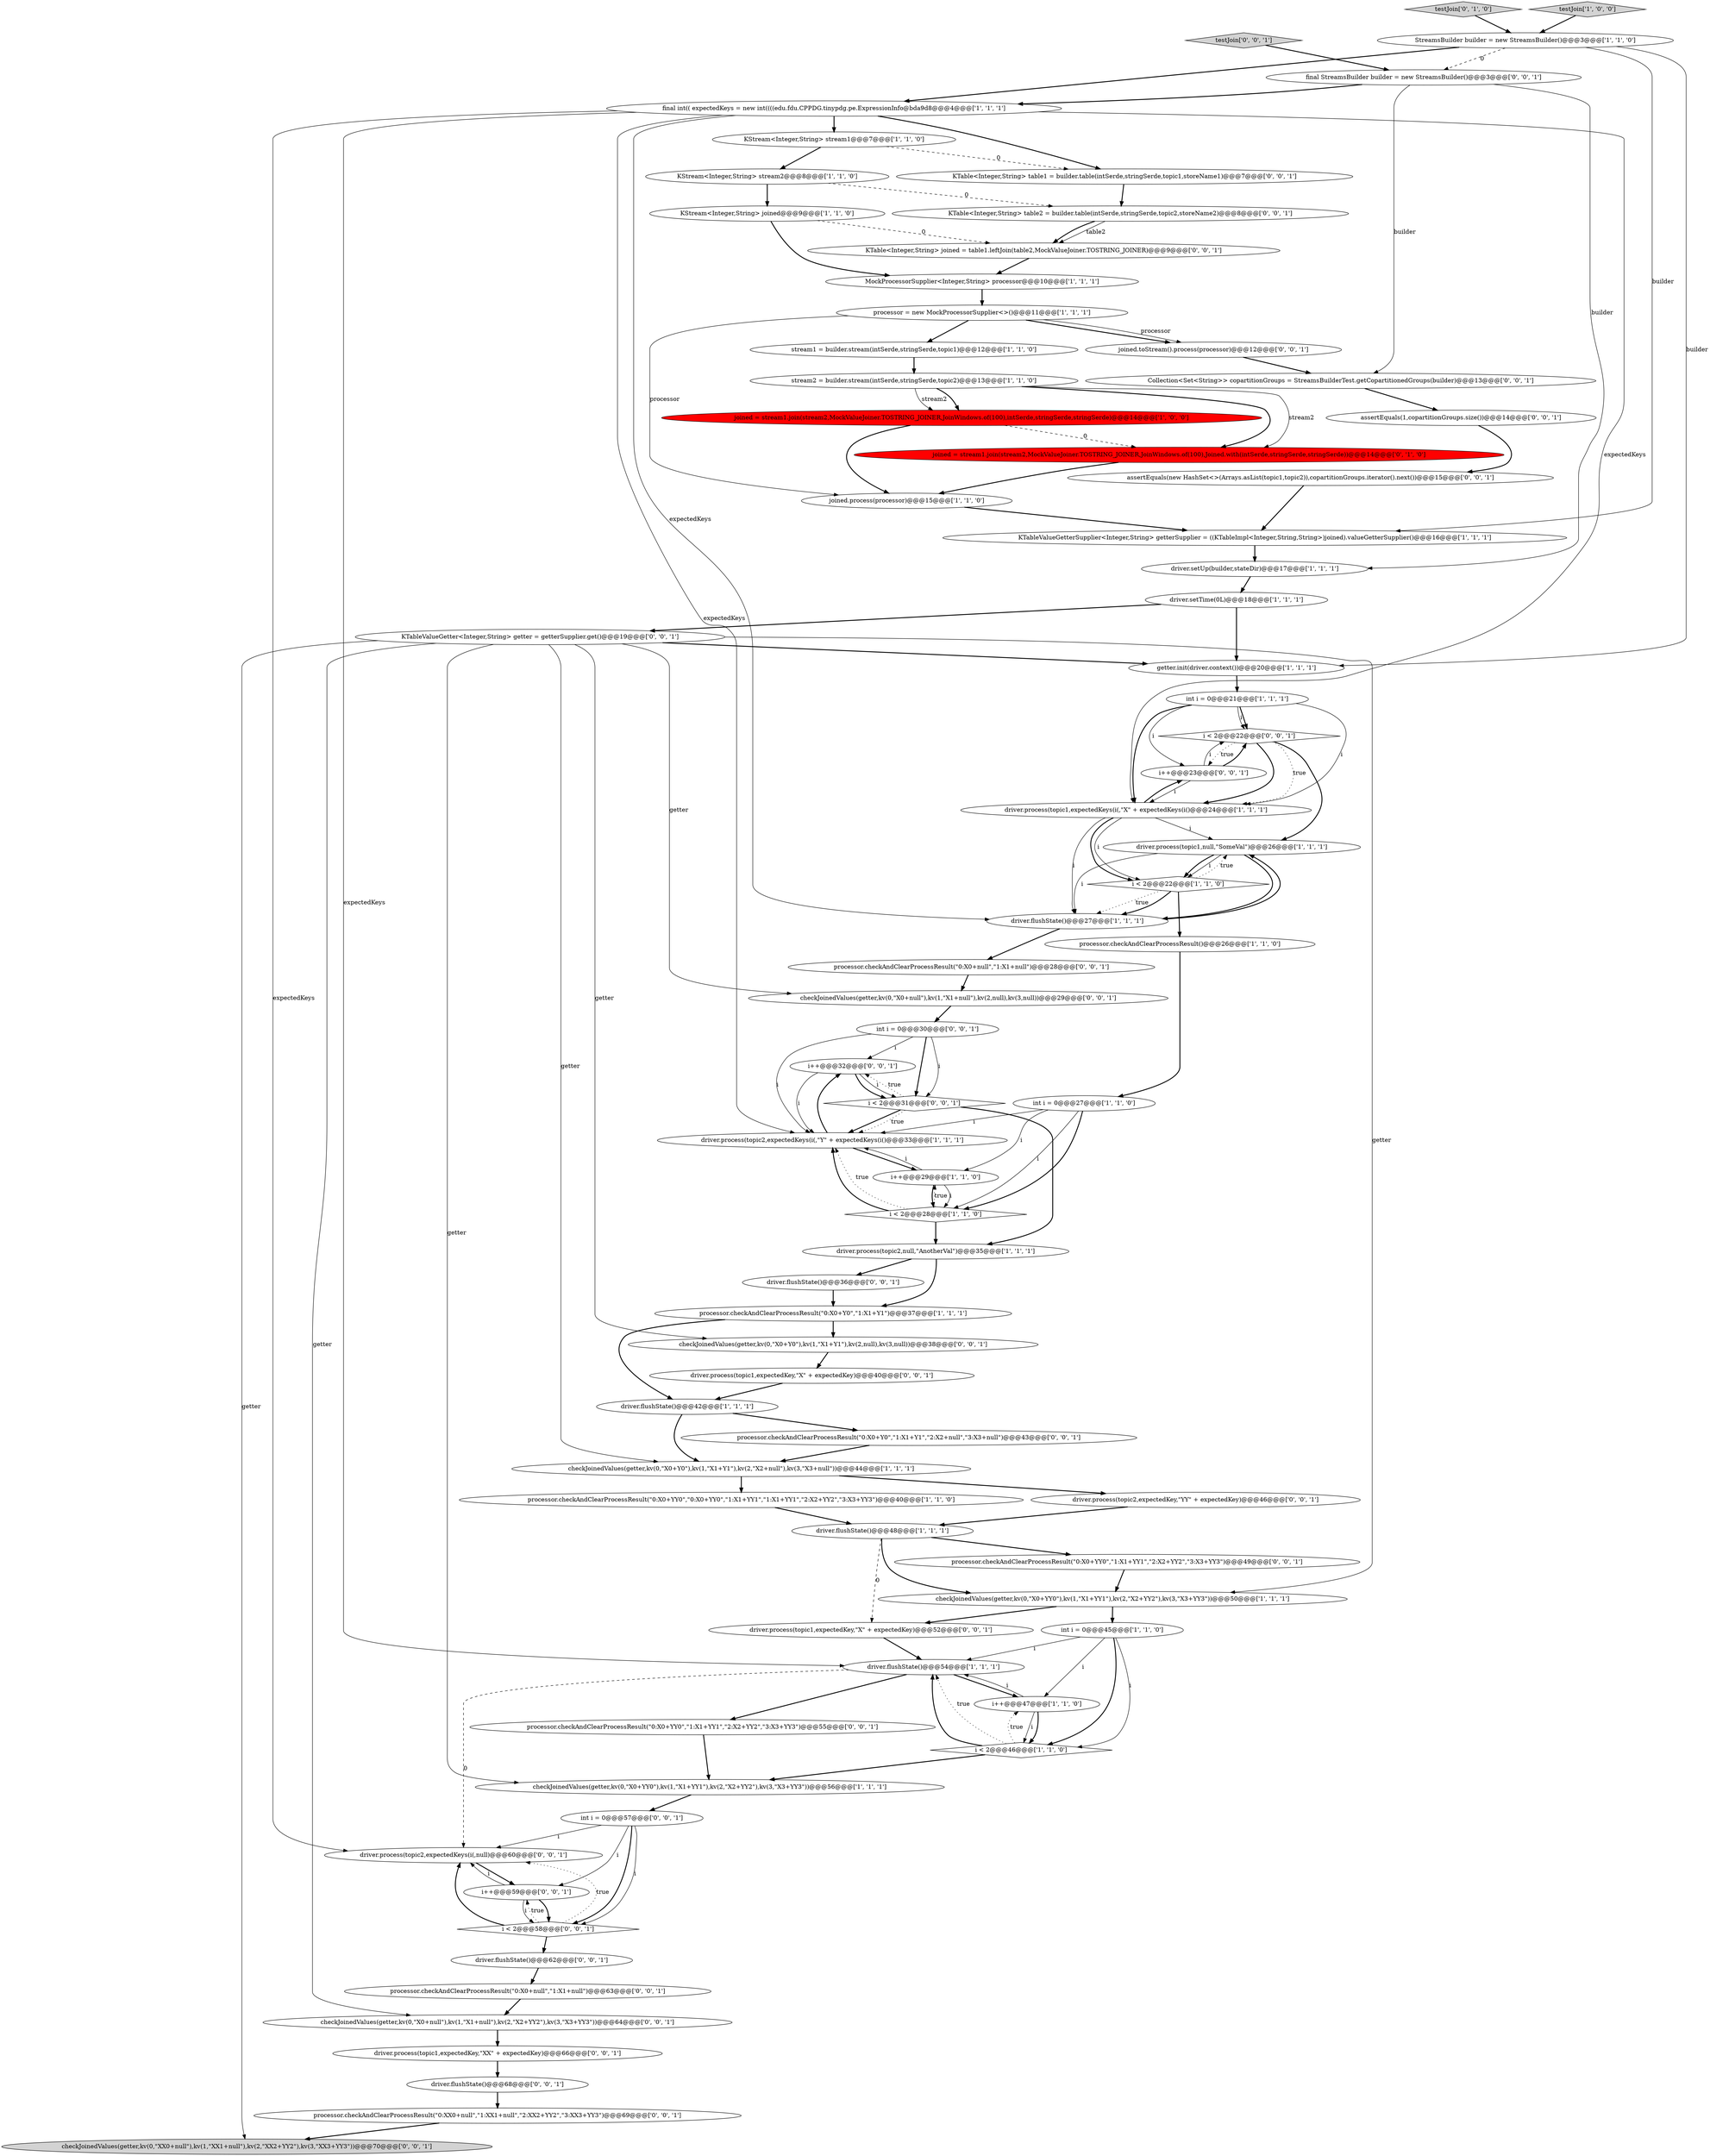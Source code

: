 digraph {
57 [style = filled, label = "KTableValueGetter<Integer,String> getter = getterSupplier.get()@@@19@@@['0', '0', '1']", fillcolor = white, shape = ellipse image = "AAA0AAABBB3BBB"];
63 [style = filled, label = "driver.flushState()@@@62@@@['0', '0', '1']", fillcolor = white, shape = ellipse image = "AAA0AAABBB3BBB"];
40 [style = filled, label = "int i = 0@@@30@@@['0', '0', '1']", fillcolor = white, shape = ellipse image = "AAA0AAABBB3BBB"];
43 [style = filled, label = "driver.process(topic2,expectedKeys(i(,null)@@@60@@@['0', '0', '1']", fillcolor = white, shape = ellipse image = "AAA0AAABBB3BBB"];
21 [style = filled, label = "driver.flushState()@@@54@@@['1', '1', '1']", fillcolor = white, shape = ellipse image = "AAA0AAABBB1BBB"];
51 [style = filled, label = "checkJoinedValues(getter,kv(0,\"X0+null\"),kv(1,\"X1+null\"),kv(2,\"X2+YY2\"),kv(3,\"X3+YY3\"))@@@64@@@['0', '0', '1']", fillcolor = white, shape = ellipse image = "AAA0AAABBB3BBB"];
7 [style = filled, label = "int i = 0@@@27@@@['1', '1', '0']", fillcolor = white, shape = ellipse image = "AAA0AAABBB1BBB"];
26 [style = filled, label = "stream2 = builder.stream(intSerde,stringSerde,topic2)@@@13@@@['1', '1', '0']", fillcolor = white, shape = ellipse image = "AAA0AAABBB1BBB"];
56 [style = filled, label = "i++@@@32@@@['0', '0', '1']", fillcolor = white, shape = ellipse image = "AAA0AAABBB3BBB"];
68 [style = filled, label = "i < 2@@@31@@@['0', '0', '1']", fillcolor = white, shape = diamond image = "AAA0AAABBB3BBB"];
3 [style = filled, label = "getter.init(driver.context())@@@20@@@['1', '1', '1']", fillcolor = white, shape = ellipse image = "AAA0AAABBB1BBB"];
14 [style = filled, label = "driver.process(topic1,null,\"SomeVal\")@@@26@@@['1', '1', '1']", fillcolor = white, shape = ellipse image = "AAA0AAABBB1BBB"];
22 [style = filled, label = "driver.flushState()@@@42@@@['1', '1', '1']", fillcolor = white, shape = ellipse image = "AAA0AAABBB1BBB"];
74 [style = filled, label = "checkJoinedValues(getter,kv(0,\"X0+null\"),kv(1,\"X1+null\"),kv(2,null),kv(3,null))@@@29@@@['0', '0', '1']", fillcolor = white, shape = ellipse image = "AAA0AAABBB3BBB"];
52 [style = filled, label = "assertEquals(1,copartitionGroups.size())@@@14@@@['0', '0', '1']", fillcolor = white, shape = ellipse image = "AAA0AAABBB3BBB"];
33 [style = filled, label = "i < 2@@@28@@@['1', '1', '0']", fillcolor = white, shape = diamond image = "AAA0AAABBB1BBB"];
47 [style = filled, label = "joined.toStream().process(processor)@@@12@@@['0', '0', '1']", fillcolor = white, shape = ellipse image = "AAA0AAABBB3BBB"];
19 [style = filled, label = "int i = 0@@@45@@@['1', '1', '0']", fillcolor = white, shape = ellipse image = "AAA0AAABBB1BBB"];
69 [style = filled, label = "processor.checkAndClearProcessResult(\"0:X0+Y0\",\"1:X1+Y1\",\"2:X2+null\",\"3:X3+null\")@@@43@@@['0', '0', '1']", fillcolor = white, shape = ellipse image = "AAA0AAABBB3BBB"];
39 [style = filled, label = "testJoin['0', '1', '0']", fillcolor = lightgray, shape = diamond image = "AAA0AAABBB2BBB"];
6 [style = filled, label = "final int(( expectedKeys = new int((((edu.fdu.CPPDG.tinypdg.pe.ExpressionInfo@bda9d8@@@4@@@['1', '1', '1']", fillcolor = white, shape = ellipse image = "AAA0AAABBB1BBB"];
44 [style = filled, label = "KTable<Integer,String> table2 = builder.table(intSerde,stringSerde,topic2,storeName2)@@@8@@@['0', '0', '1']", fillcolor = white, shape = ellipse image = "AAA0AAABBB3BBB"];
48 [style = filled, label = "testJoin['0', '0', '1']", fillcolor = lightgray, shape = diamond image = "AAA0AAABBB3BBB"];
36 [style = filled, label = "driver.setUp(builder,stateDir)@@@17@@@['1', '1', '1']", fillcolor = white, shape = ellipse image = "AAA0AAABBB1BBB"];
0 [style = filled, label = "int i = 0@@@21@@@['1', '1', '1']", fillcolor = white, shape = ellipse image = "AAA0AAABBB1BBB"];
8 [style = filled, label = "driver.process(topic2,null,\"AnotherVal\")@@@35@@@['1', '1', '1']", fillcolor = white, shape = ellipse image = "AAA0AAABBB1BBB"];
35 [style = filled, label = "driver.setTime(0L)@@@18@@@['1', '1', '1']", fillcolor = white, shape = ellipse image = "AAA0AAABBB1BBB"];
53 [style = filled, label = "checkJoinedValues(getter,kv(0,\"X0+Y0\"),kv(1,\"X1+Y1\"),kv(2,null),kv(3,null))@@@38@@@['0', '0', '1']", fillcolor = white, shape = ellipse image = "AAA0AAABBB3BBB"];
65 [style = filled, label = "processor.checkAndClearProcessResult(\"0:X0+null\",\"1:X1+null\")@@@63@@@['0', '0', '1']", fillcolor = white, shape = ellipse image = "AAA0AAABBB3BBB"];
32 [style = filled, label = "i < 2@@@46@@@['1', '1', '0']", fillcolor = white, shape = diamond image = "AAA0AAABBB1BBB"];
42 [style = filled, label = "driver.process(topic1,expectedKey,\"XX\" + expectedKey)@@@66@@@['0', '0', '1']", fillcolor = white, shape = ellipse image = "AAA0AAABBB3BBB"];
24 [style = filled, label = "driver.flushState()@@@48@@@['1', '1', '1']", fillcolor = white, shape = ellipse image = "AAA0AAABBB1BBB"];
27 [style = filled, label = "KStream<Integer,String> stream2@@@8@@@['1', '1', '0']", fillcolor = white, shape = ellipse image = "AAA0AAABBB1BBB"];
49 [style = filled, label = "driver.process(topic2,expectedKey,\"YY\" + expectedKey)@@@46@@@['0', '0', '1']", fillcolor = white, shape = ellipse image = "AAA0AAABBB3BBB"];
29 [style = filled, label = "i++@@@29@@@['1', '1', '0']", fillcolor = white, shape = ellipse image = "AAA0AAABBB1BBB"];
28 [style = filled, label = "KStream<Integer,String> joined@@@9@@@['1', '1', '0']", fillcolor = white, shape = ellipse image = "AAA0AAABBB1BBB"];
37 [style = filled, label = "MockProcessorSupplier<Integer,String> processor@@@10@@@['1', '1', '1']", fillcolor = white, shape = ellipse image = "AAA0AAABBB1BBB"];
72 [style = filled, label = "i < 2@@@22@@@['0', '0', '1']", fillcolor = white, shape = diamond image = "AAA0AAABBB3BBB"];
73 [style = filled, label = "driver.flushState()@@@68@@@['0', '0', '1']", fillcolor = white, shape = ellipse image = "AAA0AAABBB3BBB"];
18 [style = filled, label = "checkJoinedValues(getter,kv(0,\"X0+YY0\"),kv(1,\"X1+YY1\"),kv(2,\"X2+YY2\"),kv(3,\"X3+YY3\"))@@@56@@@['1', '1', '1']", fillcolor = white, shape = ellipse image = "AAA0AAABBB1BBB"];
46 [style = filled, label = "int i = 0@@@57@@@['0', '0', '1']", fillcolor = white, shape = ellipse image = "AAA0AAABBB3BBB"];
15 [style = filled, label = "KStream<Integer,String> stream1@@@7@@@['1', '1', '0']", fillcolor = white, shape = ellipse image = "AAA0AAABBB1BBB"];
54 [style = filled, label = "driver.process(topic1,expectedKey,\"X\" + expectedKey)@@@40@@@['0', '0', '1']", fillcolor = white, shape = ellipse image = "AAA0AAABBB3BBB"];
16 [style = filled, label = "i < 2@@@22@@@['1', '1', '0']", fillcolor = white, shape = diamond image = "AAA0AAABBB1BBB"];
64 [style = filled, label = "processor.checkAndClearProcessResult(\"0:X0+YY0\",\"1:X1+YY1\",\"2:X2+YY2\",\"3:X3+YY3\")@@@49@@@['0', '0', '1']", fillcolor = white, shape = ellipse image = "AAA0AAABBB3BBB"];
10 [style = filled, label = "processor.checkAndClearProcessResult(\"0:X0+YY0\",\"0:X0+YY0\",\"1:X1+YY1\",\"1:X1+YY1\",\"2:X2+YY2\",\"3:X3+YY3\")@@@40@@@['1', '1', '0']", fillcolor = white, shape = ellipse image = "AAA0AAABBB1BBB"];
50 [style = filled, label = "driver.flushState()@@@36@@@['0', '0', '1']", fillcolor = white, shape = ellipse image = "AAA0AAABBB3BBB"];
59 [style = filled, label = "driver.process(topic1,expectedKey,\"X\" + expectedKey)@@@52@@@['0', '0', '1']", fillcolor = white, shape = ellipse image = "AAA0AAABBB3BBB"];
61 [style = filled, label = "KTable<Integer,String> joined = table1.leftJoin(table2,MockValueJoiner.TOSTRING_JOINER)@@@9@@@['0', '0', '1']", fillcolor = white, shape = ellipse image = "AAA0AAABBB3BBB"];
70 [style = filled, label = "i++@@@59@@@['0', '0', '1']", fillcolor = white, shape = ellipse image = "AAA0AAABBB3BBB"];
34 [style = filled, label = "driver.process(topic2,expectedKeys(i(,\"Y\" + expectedKeys(i()@@@33@@@['1', '1', '1']", fillcolor = white, shape = ellipse image = "AAA0AAABBB1BBB"];
62 [style = filled, label = "assertEquals(new HashSet<>(Arrays.asList(topic1,topic2)),copartitionGroups.iterator().next())@@@15@@@['0', '0', '1']", fillcolor = white, shape = ellipse image = "AAA0AAABBB3BBB"];
11 [style = filled, label = "joined = stream1.join(stream2,MockValueJoiner.TOSTRING_JOINER,JoinWindows.of(100),intSerde,stringSerde,stringSerde)@@@14@@@['1', '0', '0']", fillcolor = red, shape = ellipse image = "AAA1AAABBB1BBB"];
9 [style = filled, label = "processor.checkAndClearProcessResult(\"0:X0+Y0\",\"1:X1+Y1\")@@@37@@@['1', '1', '1']", fillcolor = white, shape = ellipse image = "AAA0AAABBB1BBB"];
20 [style = filled, label = "stream1 = builder.stream(intSerde,stringSerde,topic1)@@@12@@@['1', '1', '0']", fillcolor = white, shape = ellipse image = "AAA0AAABBB1BBB"];
67 [style = filled, label = "final StreamsBuilder builder = new StreamsBuilder()@@@3@@@['0', '0', '1']", fillcolor = white, shape = ellipse image = "AAA0AAABBB3BBB"];
71 [style = filled, label = "processor.checkAndClearProcessResult(\"0:XX0+null\",\"1:XX1+null\",\"2:XX2+YY2\",\"3:XX3+YY3\")@@@69@@@['0', '0', '1']", fillcolor = white, shape = ellipse image = "AAA0AAABBB3BBB"];
75 [style = filled, label = "processor.checkAndClearProcessResult(\"0:X0+YY0\",\"1:X1+YY1\",\"2:X2+YY2\",\"3:X3+YY3\")@@@55@@@['0', '0', '1']", fillcolor = white, shape = ellipse image = "AAA0AAABBB3BBB"];
1 [style = filled, label = "processor.checkAndClearProcessResult()@@@26@@@['1', '1', '0']", fillcolor = white, shape = ellipse image = "AAA0AAABBB1BBB"];
12 [style = filled, label = "processor = new MockProcessorSupplier<>()@@@11@@@['1', '1', '1']", fillcolor = white, shape = ellipse image = "AAA0AAABBB1BBB"];
45 [style = filled, label = "i++@@@23@@@['0', '0', '1']", fillcolor = white, shape = ellipse image = "AAA0AAABBB3BBB"];
58 [style = filled, label = "Collection<Set<String>> copartitionGroups = StreamsBuilderTest.getCopartitionedGroups(builder)@@@13@@@['0', '0', '1']", fillcolor = white, shape = ellipse image = "AAA0AAABBB3BBB"];
13 [style = filled, label = "joined.process(processor)@@@15@@@['1', '1', '0']", fillcolor = white, shape = ellipse image = "AAA0AAABBB1BBB"];
25 [style = filled, label = "StreamsBuilder builder = new StreamsBuilder()@@@3@@@['1', '1', '0']", fillcolor = white, shape = ellipse image = "AAA0AAABBB1BBB"];
23 [style = filled, label = "testJoin['1', '0', '0']", fillcolor = lightgray, shape = diamond image = "AAA0AAABBB1BBB"];
30 [style = filled, label = "driver.process(topic1,expectedKeys(i(,\"X\" + expectedKeys(i()@@@24@@@['1', '1', '1']", fillcolor = white, shape = ellipse image = "AAA0AAABBB1BBB"];
38 [style = filled, label = "joined = stream1.join(stream2,MockValueJoiner.TOSTRING_JOINER,JoinWindows.of(100),Joined.with(intSerde,stringSerde,stringSerde))@@@14@@@['0', '1', '0']", fillcolor = red, shape = ellipse image = "AAA1AAABBB2BBB"];
41 [style = filled, label = "processor.checkAndClearProcessResult(\"0:X0+null\",\"1:X1+null\")@@@28@@@['0', '0', '1']", fillcolor = white, shape = ellipse image = "AAA0AAABBB3BBB"];
4 [style = filled, label = "driver.flushState()@@@27@@@['1', '1', '1']", fillcolor = white, shape = ellipse image = "AAA0AAABBB1BBB"];
5 [style = filled, label = "KTableValueGetterSupplier<Integer,String> getterSupplier = ((KTableImpl<Integer,String,String>)joined).valueGetterSupplier()@@@16@@@['1', '1', '1']", fillcolor = white, shape = ellipse image = "AAA0AAABBB1BBB"];
31 [style = filled, label = "checkJoinedValues(getter,kv(0,\"X0+Y0\"),kv(1,\"X1+Y1\"),kv(2,\"X2+null\"),kv(3,\"X3+null\"))@@@44@@@['1', '1', '1']", fillcolor = white, shape = ellipse image = "AAA0AAABBB1BBB"];
60 [style = filled, label = "KTable<Integer,String> table1 = builder.table(intSerde,stringSerde,topic1,storeName1)@@@7@@@['0', '0', '1']", fillcolor = white, shape = ellipse image = "AAA0AAABBB3BBB"];
2 [style = filled, label = "i++@@@47@@@['1', '1', '0']", fillcolor = white, shape = ellipse image = "AAA0AAABBB1BBB"];
66 [style = filled, label = "i < 2@@@58@@@['0', '0', '1']", fillcolor = white, shape = diamond image = "AAA0AAABBB3BBB"];
17 [style = filled, label = "checkJoinedValues(getter,kv(0,\"X0+YY0\"),kv(1,\"X1+YY1\"),kv(2,\"X2+YY2\"),kv(3,\"X3+YY3\"))@@@50@@@['1', '1', '1']", fillcolor = white, shape = ellipse image = "AAA0AAABBB1BBB"];
55 [style = filled, label = "checkJoinedValues(getter,kv(0,\"XX0+null\"),kv(1,\"XX1+null\"),kv(2,\"XX2+YY2\"),kv(3,\"XX3+YY3\"))@@@70@@@['0', '0', '1']", fillcolor = lightgray, shape = ellipse image = "AAA0AAABBB3BBB"];
9->53 [style = bold, label=""];
0->30 [style = bold, label=""];
61->37 [style = bold, label=""];
70->66 [style = bold, label=""];
20->26 [style = bold, label=""];
10->24 [style = bold, label=""];
27->28 [style = bold, label=""];
57->18 [style = solid, label="getter"];
72->30 [style = dotted, label="true"];
21->75 [style = bold, label=""];
15->60 [style = dashed, label="0"];
53->54 [style = bold, label=""];
25->6 [style = bold, label=""];
41->74 [style = bold, label=""];
26->11 [style = bold, label=""];
57->31 [style = solid, label="getter"];
74->40 [style = bold, label=""];
12->13 [style = solid, label="processor"];
21->2 [style = bold, label=""];
65->51 [style = bold, label=""];
12->47 [style = bold, label=""];
49->24 [style = bold, label=""];
24->64 [style = bold, label=""];
30->14 [style = solid, label="i"];
44->61 [style = solid, label="table2"];
46->66 [style = bold, label=""];
25->67 [style = dashed, label="0"];
11->13 [style = bold, label=""];
24->17 [style = bold, label=""];
73->71 [style = bold, label=""];
18->46 [style = bold, label=""];
0->72 [style = solid, label="i"];
2->32 [style = bold, label=""];
32->18 [style = bold, label=""];
14->4 [style = solid, label="i"];
5->36 [style = bold, label=""];
66->70 [style = dotted, label="true"];
25->5 [style = solid, label="builder"];
30->4 [style = solid, label="i"];
43->70 [style = bold, label=""];
66->63 [style = bold, label=""];
14->16 [style = bold, label=""];
46->70 [style = solid, label="i"];
23->25 [style = bold, label=""];
2->21 [style = solid, label="i"];
28->37 [style = bold, label=""];
57->51 [style = solid, label="getter"];
75->18 [style = bold, label=""];
62->5 [style = bold, label=""];
72->14 [style = bold, label=""];
24->59 [style = dashed, label="0"];
32->2 [style = dotted, label="true"];
7->33 [style = solid, label="i"];
68->34 [style = bold, label=""];
57->74 [style = solid, label="getter"];
40->56 [style = solid, label="i"];
56->34 [style = solid, label="i"];
16->4 [style = dotted, label="true"];
7->29 [style = solid, label="i"];
69->31 [style = bold, label=""];
6->34 [style = solid, label="expectedKeys"];
19->32 [style = solid, label="i"];
57->55 [style = solid, label="getter"];
3->0 [style = bold, label=""];
47->58 [style = bold, label=""];
35->57 [style = bold, label=""];
71->55 [style = bold, label=""];
7->33 [style = bold, label=""];
16->14 [style = dotted, label="true"];
13->5 [style = bold, label=""];
72->30 [style = bold, label=""];
0->45 [style = solid, label="i"];
52->62 [style = bold, label=""];
39->25 [style = bold, label=""];
51->42 [style = bold, label=""];
67->36 [style = solid, label="builder"];
36->35 [style = bold, label=""];
33->8 [style = bold, label=""];
59->21 [style = bold, label=""];
14->4 [style = bold, label=""];
60->44 [style = bold, label=""];
9->22 [style = bold, label=""];
56->68 [style = bold, label=""];
44->61 [style = bold, label=""];
34->29 [style = bold, label=""];
29->33 [style = solid, label="i"];
4->14 [style = bold, label=""];
63->65 [style = bold, label=""];
35->3 [style = bold, label=""];
64->17 [style = bold, label=""];
68->56 [style = dotted, label="true"];
26->38 [style = solid, label="stream2"];
12->20 [style = bold, label=""];
30->16 [style = solid, label="i"];
46->43 [style = solid, label="i"];
67->6 [style = bold, label=""];
31->49 [style = bold, label=""];
7->34 [style = solid, label="i"];
40->68 [style = solid, label="i"];
54->22 [style = bold, label=""];
1->7 [style = bold, label=""];
4->41 [style = bold, label=""];
6->15 [style = bold, label=""];
37->12 [style = bold, label=""];
34->56 [style = bold, label=""];
14->16 [style = solid, label="i"];
26->11 [style = solid, label="stream2"];
19->32 [style = bold, label=""];
16->1 [style = bold, label=""];
31->10 [style = bold, label=""];
0->30 [style = solid, label="i"];
40->68 [style = bold, label=""];
66->43 [style = bold, label=""];
33->29 [style = dotted, label="true"];
8->50 [style = bold, label=""];
29->34 [style = solid, label="i"];
27->44 [style = dashed, label="0"];
45->72 [style = bold, label=""];
2->32 [style = solid, label="i"];
16->4 [style = bold, label=""];
0->72 [style = bold, label=""];
25->3 [style = solid, label="builder"];
46->66 [style = solid, label="i"];
28->61 [style = dashed, label="0"];
45->72 [style = solid, label="i"];
40->34 [style = solid, label="i"];
21->43 [style = dashed, label="0"];
32->21 [style = bold, label=""];
32->21 [style = dotted, label="true"];
50->9 [style = bold, label=""];
33->34 [style = dotted, label="true"];
6->43 [style = solid, label="expectedKeys"];
22->31 [style = bold, label=""];
45->30 [style = solid, label="i"];
56->68 [style = solid, label="i"];
70->43 [style = solid, label="i"];
70->66 [style = solid, label="i"];
17->19 [style = bold, label=""];
19->2 [style = solid, label="i"];
57->17 [style = solid, label="getter"];
26->38 [style = bold, label=""];
11->38 [style = dashed, label="0"];
29->33 [style = bold, label=""];
6->60 [style = bold, label=""];
19->21 [style = solid, label="i"];
67->58 [style = solid, label="builder"];
22->69 [style = bold, label=""];
48->67 [style = bold, label=""];
8->9 [style = bold, label=""];
57->53 [style = solid, label="getter"];
6->4 [style = solid, label="expectedKeys"];
12->47 [style = solid, label="processor"];
6->30 [style = solid, label="expectedKeys"];
58->52 [style = bold, label=""];
17->59 [style = bold, label=""];
57->3 [style = bold, label=""];
66->43 [style = dotted, label="true"];
68->8 [style = bold, label=""];
30->16 [style = bold, label=""];
15->27 [style = bold, label=""];
38->13 [style = bold, label=""];
33->34 [style = bold, label=""];
42->73 [style = bold, label=""];
72->45 [style = dotted, label="true"];
68->34 [style = dotted, label="true"];
30->45 [style = bold, label=""];
6->21 [style = solid, label="expectedKeys"];
}
